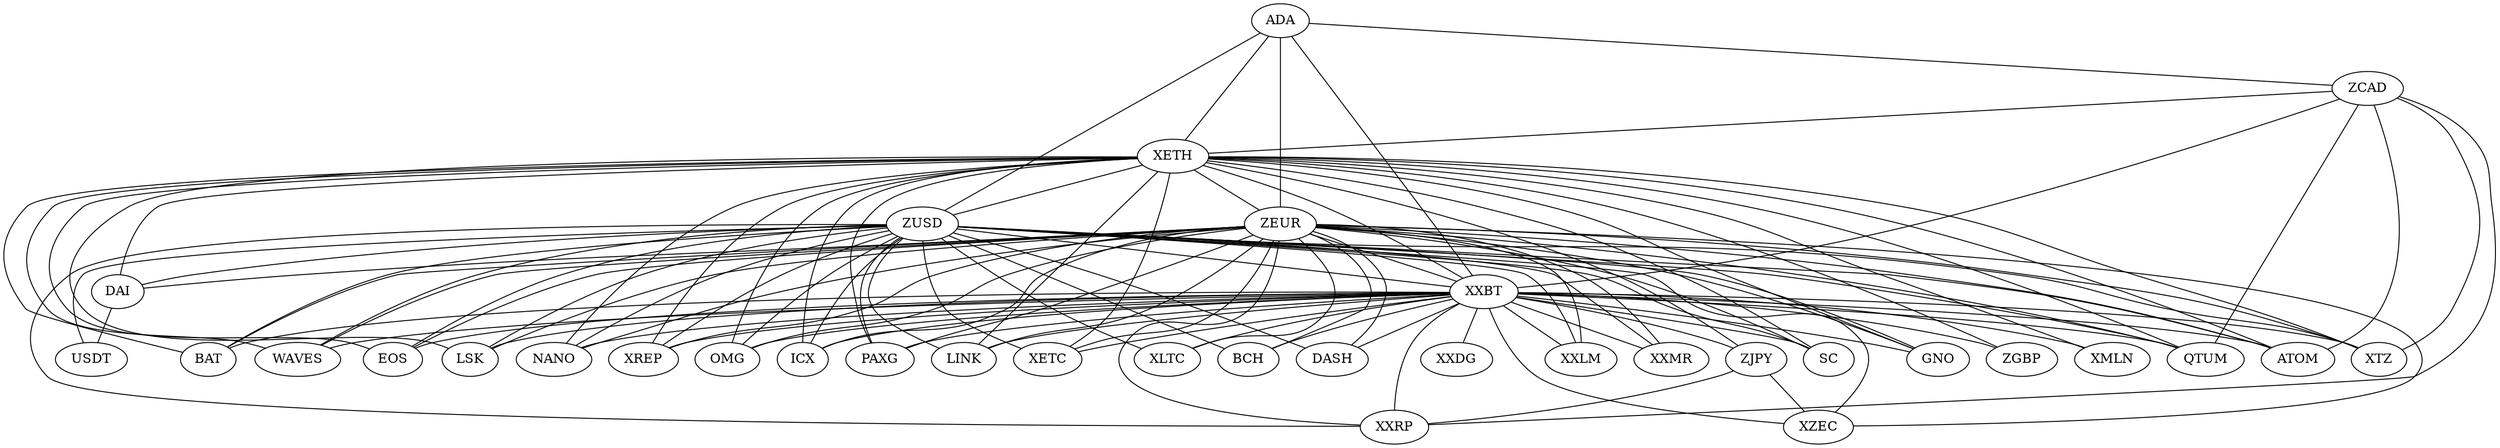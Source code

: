 strict graph "" {
	ADA -- ZCAD;
	ADA -- XETH;
	ADA -- ZEUR;
	ADA -- ZUSD;
	ADA -- XXBT;
	ZCAD -- XETH;
	ZCAD -- XXBT;
	ZCAD -- ATOM;
	ZCAD -- QTUM;
	ZCAD -- XTZ;
	ZCAD -- XXRP;
	XETH -- ZEUR;
	XETH -- ZUSD;
	XETH -- XXBT;
	XETH -- ATOM;
	XETH -- BAT;
	XETH -- DAI;
	XETH -- EOS;
	XETH -- GNO;
	XETH -- ICX;
	XETH -- LINK;
	XETH -- LSK;
	XETH -- NANO;
	XETH -- OMG;
	XETH -- PAXG;
	XETH -- QTUM;
	XETH -- SC;
	XETH -- WAVES;
	XETH -- XETC;
	XETH -- ZGBP;
	XETH -- ZJPY;
	XETH -- XMLN;
	XETH -- XREP;
	XETH -- XTZ;
	ZEUR -- XXBT;
	ZEUR -- ATOM;
	ZEUR -- BAT;
	ZEUR -- BCH;
	ZEUR -- DAI;
	ZEUR -- DASH;
	ZEUR -- EOS;
	ZEUR -- GNO;
	ZEUR -- ICX;
	ZEUR -- LINK;
	ZEUR -- LSK;
	ZEUR -- NANO;
	ZEUR -- OMG;
	ZEUR -- PAXG;
	ZEUR -- QTUM;
	ZEUR -- SC;
	ZEUR -- WAVES;
	ZEUR -- XETC;
	ZEUR -- XLTC;
	ZEUR -- XREP;
	ZEUR -- XTZ;
	ZEUR -- XXLM;
	ZEUR -- XXMR;
	ZEUR -- XXRP;
	ZEUR -- XZEC;
	ZUSD -- XXBT;
	ZUSD -- ATOM;
	ZUSD -- BAT;
	ZUSD -- BCH;
	ZUSD -- DAI;
	ZUSD -- USDT;
	ZUSD -- DASH;
	ZUSD -- EOS;
	ZUSD -- GNO;
	ZUSD -- ICX;
	ZUSD -- LINK;
	ZUSD -- LSK;
	ZUSD -- NANO;
	ZUSD -- OMG;
	ZUSD -- PAXG;
	ZUSD -- QTUM;
	ZUSD -- SC;
	ZUSD -- WAVES;
	ZUSD -- XETC;
	ZUSD -- XLTC;
	ZUSD -- XREP;
	ZUSD -- XTZ;
	ZUSD -- XXLM;
	ZUSD -- XXMR;
	ZUSD -- XXRP;
	ZUSD -- XZEC;
	XXBT -- ATOM;
	XXBT -- BAT;
	XXBT -- BCH;
	XXBT -- DASH;
	XXBT -- EOS;
	XXBT -- GNO;
	XXBT -- ICX;
	XXBT -- LINK;
	XXBT -- LSK;
	XXBT -- NANO;
	XXBT -- OMG;
	XXBT -- PAXG;
	XXBT -- QTUM;
	XXBT -- SC;
	XXBT -- WAVES;
	XXBT -- XETC;
	XXBT -- ZGBP;
	XXBT -- ZJPY;
	XXBT -- XLTC;
	XXBT -- XMLN;
	XXBT -- XREP;
	XXBT -- XTZ;
	XXBT -- XXDG;
	XXBT -- XXLM;
	XXBT -- XXMR;
	XXBT -- XXRP;
	XXBT -- XZEC;
	DAI -- USDT;
	ZJPY -- XXRP;
	ZJPY -- XZEC;
}
